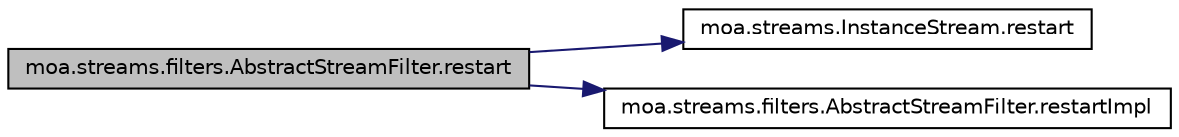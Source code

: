 digraph G
{
  edge [fontname="Helvetica",fontsize="10",labelfontname="Helvetica",labelfontsize="10"];
  node [fontname="Helvetica",fontsize="10",shape=record];
  rankdir=LR;
  Node1 [label="moa.streams.filters.AbstractStreamFilter.restart",height=0.2,width=0.4,color="black", fillcolor="grey75", style="filled" fontcolor="black"];
  Node1 -> Node2 [color="midnightblue",fontsize="10",style="solid",fontname="Helvetica"];
  Node2 [label="moa.streams.InstanceStream.restart",height=0.2,width=0.4,color="black", fillcolor="white", style="filled",URL="$interfacemoa_1_1streams_1_1InstanceStream.html#aa4151c3e283bc9f3bd3311505f3b5d62",tooltip="Restarts this stream."];
  Node1 -> Node3 [color="midnightblue",fontsize="10",style="solid",fontname="Helvetica"];
  Node3 [label="moa.streams.filters.AbstractStreamFilter.restartImpl",height=0.2,width=0.4,color="black", fillcolor="white", style="filled",URL="$classmoa_1_1streams_1_1filters_1_1AbstractStreamFilter.html#a0d8b9da51494f5887a93461d44a3e0d5",tooltip="Restarts this filter."];
}
